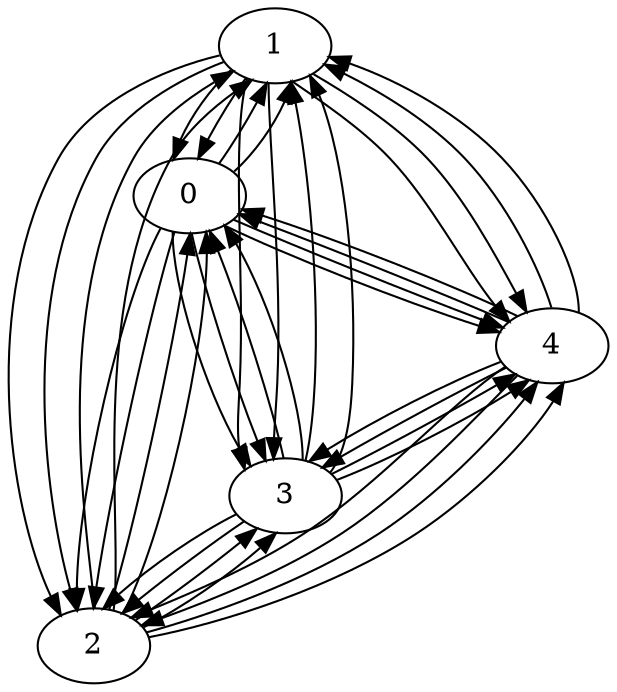 digraph g {
 1 -> 0; 
 1 -> 0; 
 1 -> 2; 
 1 -> 2; 
 1 -> 3; 
 1 -> 3; 
 1 -> 4; 
 1 -> 4; 
 0 -> 1; 
 0 -> 1; 
 0 -> 2; 
 0 -> 2; 
 0 -> 3; 
 0 -> 3; 
 0 -> 4; 
 0 -> 4; 
 4 -> 0; 
 4 -> 0; 
 4 -> 1; 
 4 -> 1; 
 4 -> 2; 
 4 -> 2; 
 4 -> 3; 
 4 -> 3; 
 3 -> 0; 
 3 -> 0; 
 3 -> 1; 
 3 -> 1; 
 3 -> 2; 
 3 -> 2; 
 3 -> 4; 
 3 -> 4; 
 2 -> 0; 
 2 -> 0; 
 2 -> 1; 
 2 -> 1; 
 2 -> 3; 
 2 -> 3; 
 2 -> 4; 
 2 -> 4; 
}